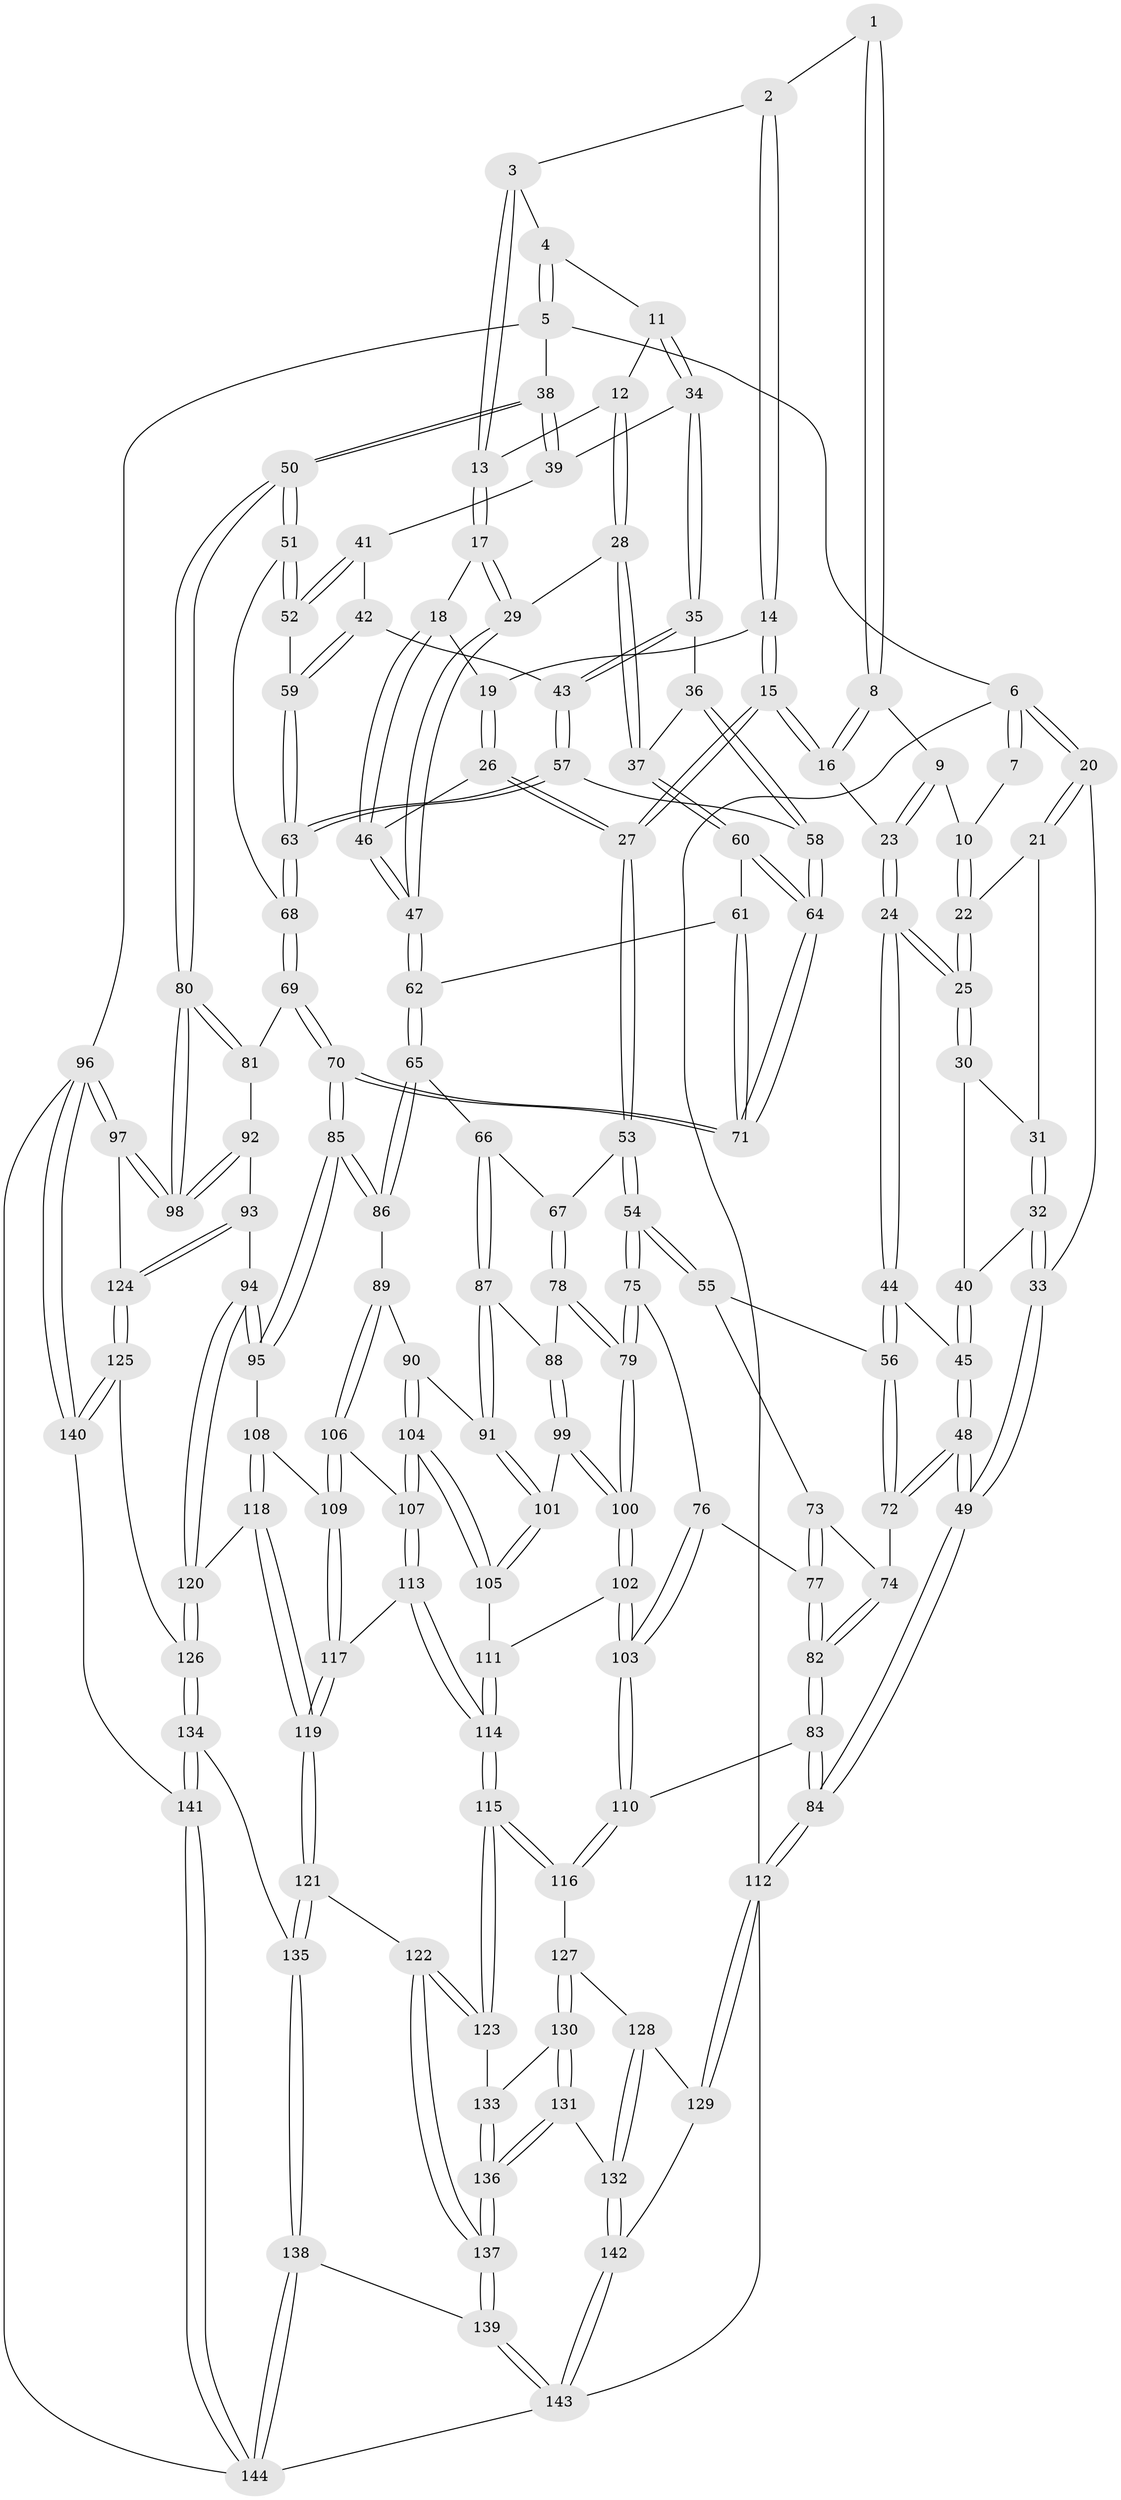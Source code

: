 // Generated by graph-tools (version 1.1) at 2025/17/03/09/25 04:17:01]
// undirected, 144 vertices, 356 edges
graph export_dot {
graph [start="1"]
  node [color=gray90,style=filled];
  1 [pos="+0.3362421092333914+0"];
  2 [pos="+0.5191933261269435+0"];
  3 [pos="+0.6056965874699469+0"];
  4 [pos="+0.8113721192805717+0"];
  5 [pos="+1+0"];
  6 [pos="+0+0"];
  7 [pos="+0.13942944416487743+0"];
  8 [pos="+0.2794136147118161+0.0427231494073881"];
  9 [pos="+0.17305344152215343+0.02143002246631313"];
  10 [pos="+0.1387534420989384+0"];
  11 [pos="+0.7973079839595363+0.087386428229561"];
  12 [pos="+0.7355078944143415+0.0967760644077365"];
  13 [pos="+0.6543783271186739+0.07715702394718262"];
  14 [pos="+0.49760032449583996+0"];
  15 [pos="+0.3706255707036546+0.1316218547669219"];
  16 [pos="+0.30120003732914946+0.10917543676243636"];
  17 [pos="+0.6178458246214557+0.1325110622148952"];
  18 [pos="+0.6062756334197813+0.13237101853758854"];
  19 [pos="+0.5294586416169376+0.034552204596045015"];
  20 [pos="+0+0.033307792817305455"];
  21 [pos="+0+0.06952071628369781"];
  22 [pos="+0.11476913448323547+0.030675679336193595"];
  23 [pos="+0.22306830842611494+0.14210094382243932"];
  24 [pos="+0.18238867079367127+0.17976140810239455"];
  25 [pos="+0.12573828754073135+0.1372977569933112"];
  26 [pos="+0.48236150188223903+0.19102851189855766"];
  27 [pos="+0.4084300470202264+0.19735853720400118"];
  28 [pos="+0.6688629876788071+0.1837428141194869"];
  29 [pos="+0.6562720885762752+0.17981991661069063"];
  30 [pos="+0.10107948180344657+0.13978472452504404"];
  31 [pos="+0.05807672505884475+0.12354431149413987"];
  32 [pos="+0.02433252875167295+0.17640260357019424"];
  33 [pos="+0+0.2900341500264259"];
  34 [pos="+0.8006065734369362+0.09336464274931915"];
  35 [pos="+0.788423552028266+0.16622797513974202"];
  36 [pos="+0.7850345446610864+0.17270251323513267"];
  37 [pos="+0.7091288228826002+0.21419003889077995"];
  38 [pos="+1+0"];
  39 [pos="+0.910099968883793+0.12503606897436287"];
  40 [pos="+0.07062591805389773+0.17082143890430163"];
  41 [pos="+0.9086374561057532+0.17228961644004198"];
  42 [pos="+0.8988836079402652+0.19501745779800939"];
  43 [pos="+0.8822213813832498+0.20758502685708768"];
  44 [pos="+0.1799812754560152+0.23142979789536816"];
  45 [pos="+0.05935033043354773+0.2498537846843564"];
  46 [pos="+0.4978644525035211+0.19505369361687142"];
  47 [pos="+0.5766938461856452+0.2797170158575788"];
  48 [pos="+0+0.2999975483475515"];
  49 [pos="+0+0.33233536947538045"];
  50 [pos="+1+0.23631830679841087"];
  51 [pos="+1+0.23644022106624124"];
  52 [pos="+1+0.2360566827314237"];
  53 [pos="+0.38729127858963125+0.24747933602433125"];
  54 [pos="+0.33116795094324813+0.31080453086731497"];
  55 [pos="+0.1902518763557778+0.24540058331889647"];
  56 [pos="+0.1835539072645645+0.23822012643396426"];
  57 [pos="+0.8563382330226775+0.270211333784669"];
  58 [pos="+0.8206215232853387+0.2686790438644644"];
  59 [pos="+0.9443891435220488+0.24608585075316886"];
  60 [pos="+0.7094594316614238+0.22347707012585782"];
  61 [pos="+0.6735726785897816+0.2896099887837725"];
  62 [pos="+0.5859328384599602+0.3083980532377814"];
  63 [pos="+0.8917437388481108+0.3006929160115949"];
  64 [pos="+0.7831940071273202+0.2968292449345517"];
  65 [pos="+0.5855452346226668+0.30981739734657926"];
  66 [pos="+0.5316851869555876+0.36145528053718856"];
  67 [pos="+0.42590767134052415+0.2818277775727659"];
  68 [pos="+0.8999153154387816+0.3219030276642804"];
  69 [pos="+0.9107809672266121+0.3678227965121304"];
  70 [pos="+0.7598807511027442+0.40195876438419476"];
  71 [pos="+0.7564629905498144+0.3652924036152369"];
  72 [pos="+0.11138565634708024+0.3246714481039879"];
  73 [pos="+0.18116979109540118+0.3120229893252163"];
  74 [pos="+0.12292532237795491+0.3586327054438858"];
  75 [pos="+0.32928967851710783+0.366001684072315"];
  76 [pos="+0.28196325084728346+0.3963611202778328"];
  77 [pos="+0.19237530265991737+0.4325600970485664"];
  78 [pos="+0.4714614419340681+0.40249260740814924"];
  79 [pos="+0.38943509925658454+0.43077418565161596"];
  80 [pos="+1+0.25614389237748025"];
  81 [pos="+0.915490824623717+0.37113899450442644"];
  82 [pos="+0.12484789535885674+0.49147599104023404"];
  83 [pos="+0.09373000903740901+0.5330344743792356"];
  84 [pos="+0+0.60339321751867"];
  85 [pos="+0.752468637866496+0.41644219137613575"];
  86 [pos="+0.6665842646382186+0.4100724279704767"];
  87 [pos="+0.5207466187973773+0.3893965237354463"];
  88 [pos="+0.5163635803079071+0.39171281504354905"];
  89 [pos="+0.6046270120163462+0.46054143071254683"];
  90 [pos="+0.5781692674944512+0.45208756524251364"];
  91 [pos="+0.5634507369345756+0.43888414468597137"];
  92 [pos="+0.9200919500188509+0.38822781396689704"];
  93 [pos="+0.9359201528915292+0.5664065292853308"];
  94 [pos="+0.8312842846898237+0.5767188668837632"];
  95 [pos="+0.7692418020043303+0.49807664346264335"];
  96 [pos="+1+0.91008708663235"];
  97 [pos="+1+0.5826076661543491"];
  98 [pos="+1+0.5020915614048216"];
  99 [pos="+0.4974101292911095+0.4889055420542949"];
  100 [pos="+0.3913495636019795+0.4482013759160384"];
  101 [pos="+0.5008023918093123+0.494330753597794"];
  102 [pos="+0.38400466454327603+0.5075563120135551"];
  103 [pos="+0.2964751761109353+0.6046061561303728"];
  104 [pos="+0.5155620805283314+0.5320372034014209"];
  105 [pos="+0.5147899852547466+0.5315628276787797"];
  106 [pos="+0.6241840052896811+0.5312485076756726"];
  107 [pos="+0.524086080738253+0.5443256332008156"];
  108 [pos="+0.6349627128887185+0.537730293154665"];
  109 [pos="+0.6308625334175403+0.5376064584621063"];
  110 [pos="+0.2919208752365493+0.611203470020054"];
  111 [pos="+0.4352038387948673+0.5375337751749386"];
  112 [pos="+0+0.6363246897904697"];
  113 [pos="+0.5228377956208392+0.5976780933935845"];
  114 [pos="+0.47618013187887276+0.6817095334262956"];
  115 [pos="+0.47077052301272976+0.7024911299230975"];
  116 [pos="+0.29859381766309323+0.6255251281532666"];
  117 [pos="+0.61162470135768+0.5981040732764666"];
  118 [pos="+0.7447200101016674+0.6725916669863524"];
  119 [pos="+0.6426709890134134+0.69847311098194"];
  120 [pos="+0.7670573299748108+0.6710201909760279"];
  121 [pos="+0.5826301744817092+0.7492019466935397"];
  122 [pos="+0.5363401743369348+0.7412519270295977"];
  123 [pos="+0.4722119607691228+0.7052290732947593"];
  124 [pos="+0.9595346912633679+0.5748808815049232"];
  125 [pos="+0.9138667952930604+0.8194203582428244"];
  126 [pos="+0.821200381843871+0.8084881751179086"];
  127 [pos="+0.2715258684765842+0.7092066359764206"];
  128 [pos="+0.24806728630043712+0.7195924328951374"];
  129 [pos="+0.025846242205286654+0.758215782668237"];
  130 [pos="+0.2914592991867697+0.7699924022191847"];
  131 [pos="+0.2914956050182812+0.8298489556680807"];
  132 [pos="+0.16239538022141395+0.8643482071768103"];
  133 [pos="+0.43289316433457026+0.7518049994922443"];
  134 [pos="+0.7475542422659027+0.889548855339317"];
  135 [pos="+0.6514764455198503+0.8892599684942477"];
  136 [pos="+0.3651251133406941+0.8858873754875628"];
  137 [pos="+0.4192134785322267+1"];
  138 [pos="+0.45992967293124115+1"];
  139 [pos="+0.4322290819898587+1"];
  140 [pos="+0.9687126021226162+0.8521174673141183"];
  141 [pos="+0.8324790688988212+1"];
  142 [pos="+0.14299097028544586+0.8727770283588925"];
  143 [pos="+0.1972253417500285+1"];
  144 [pos="+0.8537261028445254+1"];
  1 -- 2;
  1 -- 8;
  1 -- 8;
  2 -- 3;
  2 -- 14;
  2 -- 14;
  3 -- 4;
  3 -- 13;
  3 -- 13;
  4 -- 5;
  4 -- 5;
  4 -- 11;
  5 -- 6;
  5 -- 38;
  5 -- 96;
  6 -- 7;
  6 -- 7;
  6 -- 20;
  6 -- 20;
  6 -- 112;
  7 -- 10;
  8 -- 9;
  8 -- 16;
  8 -- 16;
  9 -- 10;
  9 -- 23;
  9 -- 23;
  10 -- 22;
  10 -- 22;
  11 -- 12;
  11 -- 34;
  11 -- 34;
  12 -- 13;
  12 -- 28;
  12 -- 28;
  13 -- 17;
  13 -- 17;
  14 -- 15;
  14 -- 15;
  14 -- 19;
  15 -- 16;
  15 -- 16;
  15 -- 27;
  15 -- 27;
  16 -- 23;
  17 -- 18;
  17 -- 29;
  17 -- 29;
  18 -- 19;
  18 -- 46;
  18 -- 46;
  19 -- 26;
  19 -- 26;
  20 -- 21;
  20 -- 21;
  20 -- 33;
  21 -- 22;
  21 -- 31;
  22 -- 25;
  22 -- 25;
  23 -- 24;
  23 -- 24;
  24 -- 25;
  24 -- 25;
  24 -- 44;
  24 -- 44;
  25 -- 30;
  25 -- 30;
  26 -- 27;
  26 -- 27;
  26 -- 46;
  27 -- 53;
  27 -- 53;
  28 -- 29;
  28 -- 37;
  28 -- 37;
  29 -- 47;
  29 -- 47;
  30 -- 31;
  30 -- 40;
  31 -- 32;
  31 -- 32;
  32 -- 33;
  32 -- 33;
  32 -- 40;
  33 -- 49;
  33 -- 49;
  34 -- 35;
  34 -- 35;
  34 -- 39;
  35 -- 36;
  35 -- 43;
  35 -- 43;
  36 -- 37;
  36 -- 58;
  36 -- 58;
  37 -- 60;
  37 -- 60;
  38 -- 39;
  38 -- 39;
  38 -- 50;
  38 -- 50;
  39 -- 41;
  40 -- 45;
  40 -- 45;
  41 -- 42;
  41 -- 52;
  41 -- 52;
  42 -- 43;
  42 -- 59;
  42 -- 59;
  43 -- 57;
  43 -- 57;
  44 -- 45;
  44 -- 56;
  44 -- 56;
  45 -- 48;
  45 -- 48;
  46 -- 47;
  46 -- 47;
  47 -- 62;
  47 -- 62;
  48 -- 49;
  48 -- 49;
  48 -- 72;
  48 -- 72;
  49 -- 84;
  49 -- 84;
  50 -- 51;
  50 -- 51;
  50 -- 80;
  50 -- 80;
  51 -- 52;
  51 -- 52;
  51 -- 68;
  52 -- 59;
  53 -- 54;
  53 -- 54;
  53 -- 67;
  54 -- 55;
  54 -- 55;
  54 -- 75;
  54 -- 75;
  55 -- 56;
  55 -- 73;
  56 -- 72;
  56 -- 72;
  57 -- 58;
  57 -- 63;
  57 -- 63;
  58 -- 64;
  58 -- 64;
  59 -- 63;
  59 -- 63;
  60 -- 61;
  60 -- 64;
  60 -- 64;
  61 -- 62;
  61 -- 71;
  61 -- 71;
  62 -- 65;
  62 -- 65;
  63 -- 68;
  63 -- 68;
  64 -- 71;
  64 -- 71;
  65 -- 66;
  65 -- 86;
  65 -- 86;
  66 -- 67;
  66 -- 87;
  66 -- 87;
  67 -- 78;
  67 -- 78;
  68 -- 69;
  68 -- 69;
  69 -- 70;
  69 -- 70;
  69 -- 81;
  70 -- 71;
  70 -- 71;
  70 -- 85;
  70 -- 85;
  72 -- 74;
  73 -- 74;
  73 -- 77;
  73 -- 77;
  74 -- 82;
  74 -- 82;
  75 -- 76;
  75 -- 79;
  75 -- 79;
  76 -- 77;
  76 -- 103;
  76 -- 103;
  77 -- 82;
  77 -- 82;
  78 -- 79;
  78 -- 79;
  78 -- 88;
  79 -- 100;
  79 -- 100;
  80 -- 81;
  80 -- 81;
  80 -- 98;
  80 -- 98;
  81 -- 92;
  82 -- 83;
  82 -- 83;
  83 -- 84;
  83 -- 84;
  83 -- 110;
  84 -- 112;
  84 -- 112;
  85 -- 86;
  85 -- 86;
  85 -- 95;
  85 -- 95;
  86 -- 89;
  87 -- 88;
  87 -- 91;
  87 -- 91;
  88 -- 99;
  88 -- 99;
  89 -- 90;
  89 -- 106;
  89 -- 106;
  90 -- 91;
  90 -- 104;
  90 -- 104;
  91 -- 101;
  91 -- 101;
  92 -- 93;
  92 -- 98;
  92 -- 98;
  93 -- 94;
  93 -- 124;
  93 -- 124;
  94 -- 95;
  94 -- 95;
  94 -- 120;
  94 -- 120;
  95 -- 108;
  96 -- 97;
  96 -- 97;
  96 -- 140;
  96 -- 140;
  96 -- 144;
  97 -- 98;
  97 -- 98;
  97 -- 124;
  99 -- 100;
  99 -- 100;
  99 -- 101;
  100 -- 102;
  100 -- 102;
  101 -- 105;
  101 -- 105;
  102 -- 103;
  102 -- 103;
  102 -- 111;
  103 -- 110;
  103 -- 110;
  104 -- 105;
  104 -- 105;
  104 -- 107;
  104 -- 107;
  105 -- 111;
  106 -- 107;
  106 -- 109;
  106 -- 109;
  107 -- 113;
  107 -- 113;
  108 -- 109;
  108 -- 118;
  108 -- 118;
  109 -- 117;
  109 -- 117;
  110 -- 116;
  110 -- 116;
  111 -- 114;
  111 -- 114;
  112 -- 129;
  112 -- 129;
  112 -- 143;
  113 -- 114;
  113 -- 114;
  113 -- 117;
  114 -- 115;
  114 -- 115;
  115 -- 116;
  115 -- 116;
  115 -- 123;
  115 -- 123;
  116 -- 127;
  117 -- 119;
  117 -- 119;
  118 -- 119;
  118 -- 119;
  118 -- 120;
  119 -- 121;
  119 -- 121;
  120 -- 126;
  120 -- 126;
  121 -- 122;
  121 -- 135;
  121 -- 135;
  122 -- 123;
  122 -- 123;
  122 -- 137;
  122 -- 137;
  123 -- 133;
  124 -- 125;
  124 -- 125;
  125 -- 126;
  125 -- 140;
  125 -- 140;
  126 -- 134;
  126 -- 134;
  127 -- 128;
  127 -- 130;
  127 -- 130;
  128 -- 129;
  128 -- 132;
  128 -- 132;
  129 -- 142;
  130 -- 131;
  130 -- 131;
  130 -- 133;
  131 -- 132;
  131 -- 136;
  131 -- 136;
  132 -- 142;
  132 -- 142;
  133 -- 136;
  133 -- 136;
  134 -- 135;
  134 -- 141;
  134 -- 141;
  135 -- 138;
  135 -- 138;
  136 -- 137;
  136 -- 137;
  137 -- 139;
  137 -- 139;
  138 -- 139;
  138 -- 144;
  138 -- 144;
  139 -- 143;
  139 -- 143;
  140 -- 141;
  141 -- 144;
  141 -- 144;
  142 -- 143;
  142 -- 143;
  143 -- 144;
}
